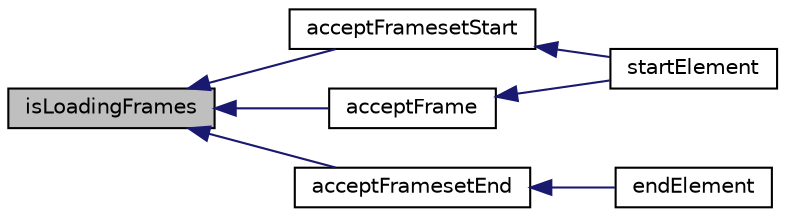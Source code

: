 digraph "isLoadingFrames"
{
  edge [fontname="Helvetica",fontsize="10",labelfontname="Helvetica",labelfontsize="10"];
  node [fontname="Helvetica",fontsize="10",shape=record];
  rankdir="LR";
  Node1 [label="isLoadingFrames",height=0.2,width=0.4,color="black", fillcolor="grey75", style="filled" fontcolor="black"];
  Node1 -> Node2 [dir="back",color="midnightblue",fontsize="10",style="solid",fontname="Helvetica"];
  Node2 [label="acceptFramesetStart",height=0.2,width=0.4,color="black", fillcolor="white", style="filled",URL="$class_simple_php_page_builder.html#a8802c172b7e3aaa632e2e56d1662b6fe"];
  Node2 -> Node3 [dir="back",color="midnightblue",fontsize="10",style="solid",fontname="Helvetica"];
  Node3 [label="startElement",height=0.2,width=0.4,color="black", fillcolor="white", style="filled",URL="$class_simple_php_page_builder.html#ac1fcac454720831c670174efedca8d13"];
  Node1 -> Node4 [dir="back",color="midnightblue",fontsize="10",style="solid",fontname="Helvetica"];
  Node4 [label="acceptFramesetEnd",height=0.2,width=0.4,color="black", fillcolor="white", style="filled",URL="$class_simple_php_page_builder.html#a8772e302b7d3ce9d5d71dbaee241fb74"];
  Node4 -> Node5 [dir="back",color="midnightblue",fontsize="10",style="solid",fontname="Helvetica"];
  Node5 [label="endElement",height=0.2,width=0.4,color="black", fillcolor="white", style="filled",URL="$class_simple_php_page_builder.html#a244bb4b318beb77a7e2eb1c79d0f62e1"];
  Node1 -> Node6 [dir="back",color="midnightblue",fontsize="10",style="solid",fontname="Helvetica"];
  Node6 [label="acceptFrame",height=0.2,width=0.4,color="black", fillcolor="white", style="filled",URL="$class_simple_php_page_builder.html#aee4ac638286603825ab4d3300e3db602"];
  Node6 -> Node3 [dir="back",color="midnightblue",fontsize="10",style="solid",fontname="Helvetica"];
}
